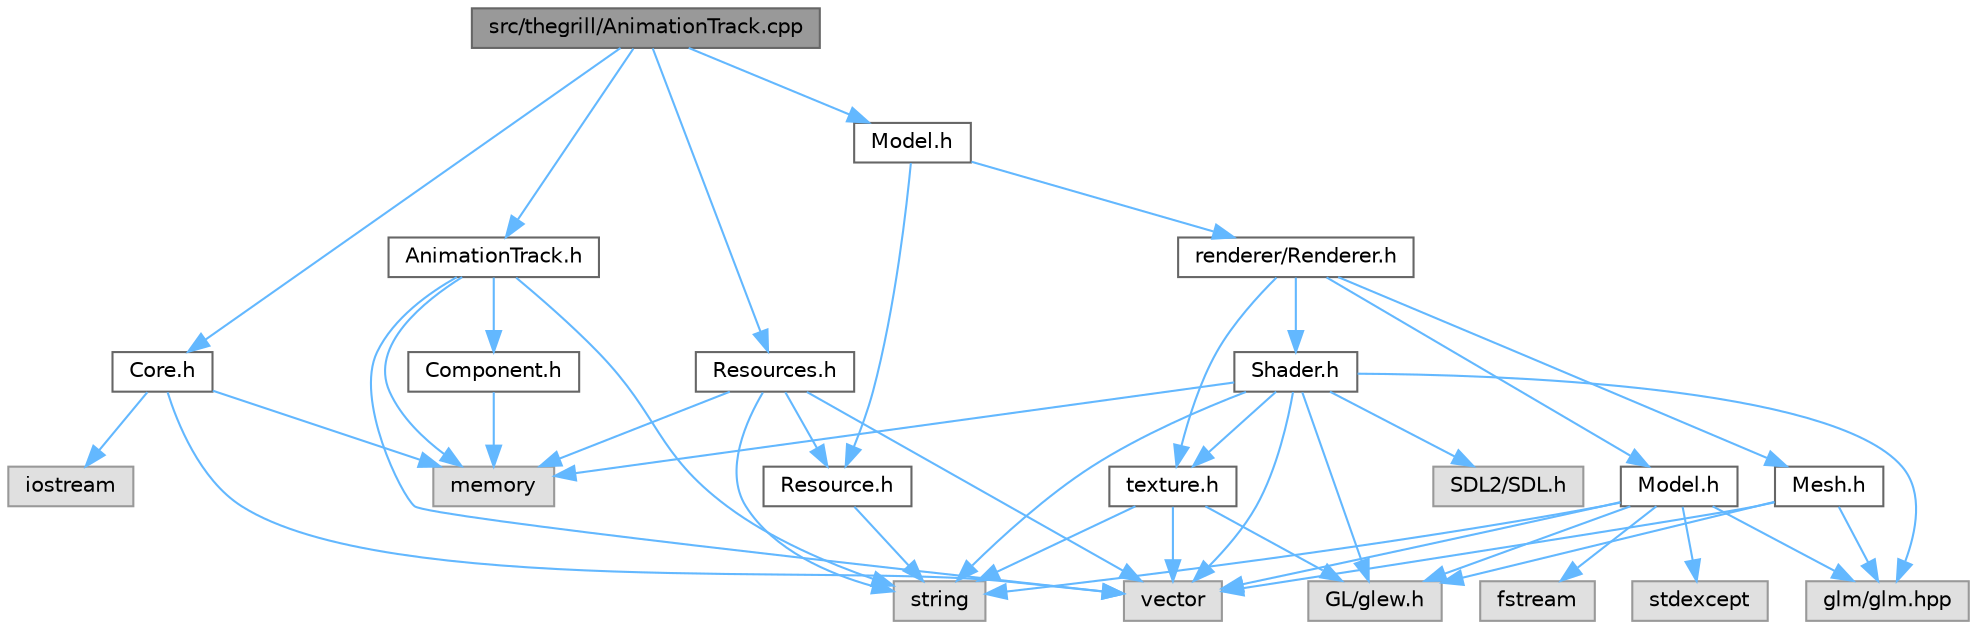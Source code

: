 digraph "src/thegrill/AnimationTrack.cpp"
{
 // LATEX_PDF_SIZE
  bgcolor="transparent";
  edge [fontname=Helvetica,fontsize=10,labelfontname=Helvetica,labelfontsize=10];
  node [fontname=Helvetica,fontsize=10,shape=box,height=0.2,width=0.4];
  Node1 [id="Node000001",label="src/thegrill/AnimationTrack.cpp",height=0.2,width=0.4,color="gray40", fillcolor="grey60", style="filled", fontcolor="black",tooltip=" "];
  Node1 -> Node2 [id="edge1_Node000001_Node000002",color="steelblue1",style="solid",tooltip=" "];
  Node2 [id="Node000002",label="AnimationTrack.h",height=0.2,width=0.4,color="grey40", fillcolor="white", style="filled",URL="$_animation_track_8h.html",tooltip=" "];
  Node2 -> Node3 [id="edge2_Node000002_Node000003",color="steelblue1",style="solid",tooltip=" "];
  Node3 [id="Node000003",label="vector",height=0.2,width=0.4,color="grey60", fillcolor="#E0E0E0", style="filled",tooltip=" "];
  Node2 -> Node4 [id="edge3_Node000002_Node000004",color="steelblue1",style="solid",tooltip=" "];
  Node4 [id="Node000004",label="memory",height=0.2,width=0.4,color="grey60", fillcolor="#E0E0E0", style="filled",tooltip=" "];
  Node2 -> Node5 [id="edge4_Node000002_Node000005",color="steelblue1",style="solid",tooltip=" "];
  Node5 [id="Node000005",label="string",height=0.2,width=0.4,color="grey60", fillcolor="#E0E0E0", style="filled",tooltip=" "];
  Node2 -> Node6 [id="edge5_Node000002_Node000006",color="steelblue1",style="solid",tooltip=" "];
  Node6 [id="Node000006",label="Component.h",height=0.2,width=0.4,color="grey40", fillcolor="white", style="filled",URL="$_component_8h.html",tooltip=" "];
  Node6 -> Node4 [id="edge6_Node000006_Node000004",color="steelblue1",style="solid",tooltip=" "];
  Node1 -> Node7 [id="edge7_Node000001_Node000007",color="steelblue1",style="solid",tooltip=" "];
  Node7 [id="Node000007",label="Model.h",height=0.2,width=0.4,color="grey40", fillcolor="white", style="filled",URL="$thegrill_2_model_8h.html",tooltip=" "];
  Node7 -> Node8 [id="edge8_Node000007_Node000008",color="steelblue1",style="solid",tooltip=" "];
  Node8 [id="Node000008",label="Resource.h",height=0.2,width=0.4,color="grey40", fillcolor="white", style="filled",URL="$_resource_8h.html",tooltip=" "];
  Node8 -> Node5 [id="edge9_Node000008_Node000005",color="steelblue1",style="solid",tooltip=" "];
  Node7 -> Node9 [id="edge10_Node000007_Node000009",color="steelblue1",style="solid",tooltip=" "];
  Node9 [id="Node000009",label="renderer/Renderer.h",height=0.2,width=0.4,color="grey40", fillcolor="white", style="filled",URL="$_renderer_8h.html",tooltip=" "];
  Node9 -> Node10 [id="edge11_Node000009_Node000010",color="steelblue1",style="solid",tooltip=" "];
  Node10 [id="Node000010",label="Mesh.h",height=0.2,width=0.4,color="grey40", fillcolor="white", style="filled",URL="$_mesh_8h.html",tooltip=" "];
  Node10 -> Node11 [id="edge12_Node000010_Node000011",color="steelblue1",style="solid",tooltip=" "];
  Node11 [id="Node000011",label="glm/glm.hpp",height=0.2,width=0.4,color="grey60", fillcolor="#E0E0E0", style="filled",tooltip=" "];
  Node10 -> Node12 [id="edge13_Node000010_Node000012",color="steelblue1",style="solid",tooltip=" "];
  Node12 [id="Node000012",label="GL/glew.h",height=0.2,width=0.4,color="grey60", fillcolor="#E0E0E0", style="filled",tooltip=" "];
  Node10 -> Node3 [id="edge14_Node000010_Node000003",color="steelblue1",style="solid",tooltip=" "];
  Node9 -> Node13 [id="edge15_Node000009_Node000013",color="steelblue1",style="solid",tooltip=" "];
  Node13 [id="Node000013",label="Model.h",height=0.2,width=0.4,color="grey40", fillcolor="white", style="filled",URL="$renderer_2_model_8h.html",tooltip=" "];
  Node13 -> Node12 [id="edge16_Node000013_Node000012",color="steelblue1",style="solid",tooltip=" "];
  Node13 -> Node11 [id="edge17_Node000013_Node000011",color="steelblue1",style="solid",tooltip=" "];
  Node13 -> Node5 [id="edge18_Node000013_Node000005",color="steelblue1",style="solid",tooltip=" "];
  Node13 -> Node14 [id="edge19_Node000013_Node000014",color="steelblue1",style="solid",tooltip=" "];
  Node14 [id="Node000014",label="fstream",height=0.2,width=0.4,color="grey60", fillcolor="#E0E0E0", style="filled",tooltip=" "];
  Node13 -> Node3 [id="edge20_Node000013_Node000003",color="steelblue1",style="solid",tooltip=" "];
  Node13 -> Node15 [id="edge21_Node000013_Node000015",color="steelblue1",style="solid",tooltip=" "];
  Node15 [id="Node000015",label="stdexcept",height=0.2,width=0.4,color="grey60", fillcolor="#E0E0E0", style="filled",tooltip=" "];
  Node9 -> Node16 [id="edge22_Node000009_Node000016",color="steelblue1",style="solid",tooltip=" "];
  Node16 [id="Node000016",label="Shader.h",height=0.2,width=0.4,color="grey40", fillcolor="white", style="filled",URL="$_shader_8h.html",tooltip=" "];
  Node16 -> Node4 [id="edge23_Node000016_Node000004",color="steelblue1",style="solid",tooltip=" "];
  Node16 -> Node12 [id="edge24_Node000016_Node000012",color="steelblue1",style="solid",tooltip=" "];
  Node16 -> Node17 [id="edge25_Node000016_Node000017",color="steelblue1",style="solid",tooltip=" "];
  Node17 [id="Node000017",label="SDL2/SDL.h",height=0.2,width=0.4,color="grey60", fillcolor="#E0E0E0", style="filled",tooltip=" "];
  Node16 -> Node11 [id="edge26_Node000016_Node000011",color="steelblue1",style="solid",tooltip=" "];
  Node16 -> Node5 [id="edge27_Node000016_Node000005",color="steelblue1",style="solid",tooltip=" "];
  Node16 -> Node3 [id="edge28_Node000016_Node000003",color="steelblue1",style="solid",tooltip=" "];
  Node16 -> Node18 [id="edge29_Node000016_Node000018",color="steelblue1",style="solid",tooltip=" "];
  Node18 [id="Node000018",label="texture.h",height=0.2,width=0.4,color="grey40", fillcolor="white", style="filled",URL="$renderer_2_texture_8h.html",tooltip=" "];
  Node18 -> Node12 [id="edge30_Node000018_Node000012",color="steelblue1",style="solid",tooltip=" "];
  Node18 -> Node5 [id="edge31_Node000018_Node000005",color="steelblue1",style="solid",tooltip=" "];
  Node18 -> Node3 [id="edge32_Node000018_Node000003",color="steelblue1",style="solid",tooltip=" "];
  Node9 -> Node18 [id="edge33_Node000009_Node000018",color="steelblue1",style="solid",tooltip=" "];
  Node1 -> Node19 [id="edge34_Node000001_Node000019",color="steelblue1",style="solid",tooltip=" "];
  Node19 [id="Node000019",label="Core.h",height=0.2,width=0.4,color="grey40", fillcolor="white", style="filled",URL="$_core_8h.html",tooltip=" "];
  Node19 -> Node20 [id="edge35_Node000019_Node000020",color="steelblue1",style="solid",tooltip=" "];
  Node20 [id="Node000020",label="iostream",height=0.2,width=0.4,color="grey60", fillcolor="#E0E0E0", style="filled",tooltip=" "];
  Node19 -> Node4 [id="edge36_Node000019_Node000004",color="steelblue1",style="solid",tooltip=" "];
  Node19 -> Node3 [id="edge37_Node000019_Node000003",color="steelblue1",style="solid",tooltip=" "];
  Node1 -> Node21 [id="edge38_Node000001_Node000021",color="steelblue1",style="solid",tooltip=" "];
  Node21 [id="Node000021",label="Resources.h",height=0.2,width=0.4,color="grey40", fillcolor="white", style="filled",URL="$_resources_8h.html",tooltip=" "];
  Node21 -> Node4 [id="edge39_Node000021_Node000004",color="steelblue1",style="solid",tooltip=" "];
  Node21 -> Node5 [id="edge40_Node000021_Node000005",color="steelblue1",style="solid",tooltip=" "];
  Node21 -> Node3 [id="edge41_Node000021_Node000003",color="steelblue1",style="solid",tooltip=" "];
  Node21 -> Node8 [id="edge42_Node000021_Node000008",color="steelblue1",style="solid",tooltip=" "];
}
